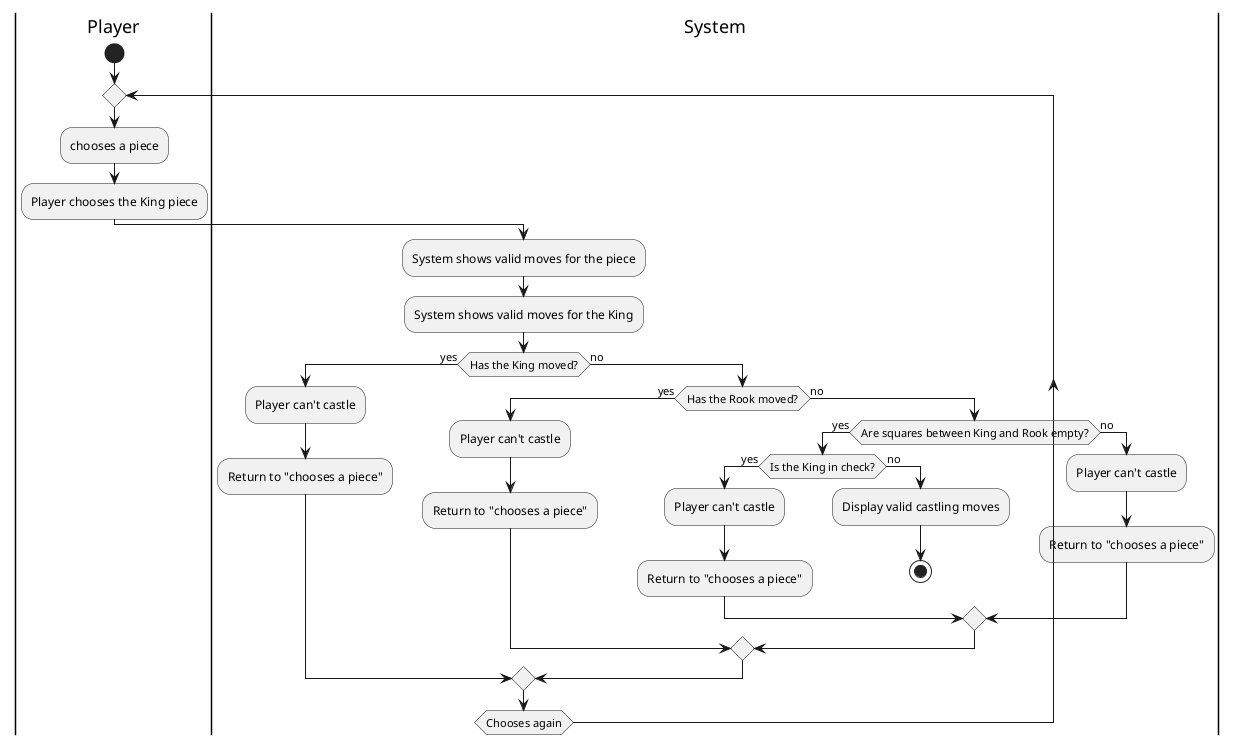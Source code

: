@startuml castling
|Player|
start
repeat
    :chooses a piece;
    :Player chooses the King piece;

    |System|
    :System shows valid moves for the piece;
    :System shows valid moves for the King;

    if (Has the King moved?) then (yes)
        :Player can't castle;
        :Return to "chooses a piece";  
    else (no)
        if (Has the Rook moved?) then (yes)
            :Player can't castle;
            :Return to "chooses a piece"; 
        else (no)
            if (Are squares between King and Rook empty?) then (yes)
                if (Is the King in check?) then (yes)
                    :Player can't castle;
                    :Return to "chooses a piece"; 
                else (no)
                    :Display valid castling moves;
                    stop
                endif
            else (no)
                :Player can't castle;
                :Return to "chooses a piece"; 
            endif
        endif
    endif
repeat while (Chooses again)

@enduml
